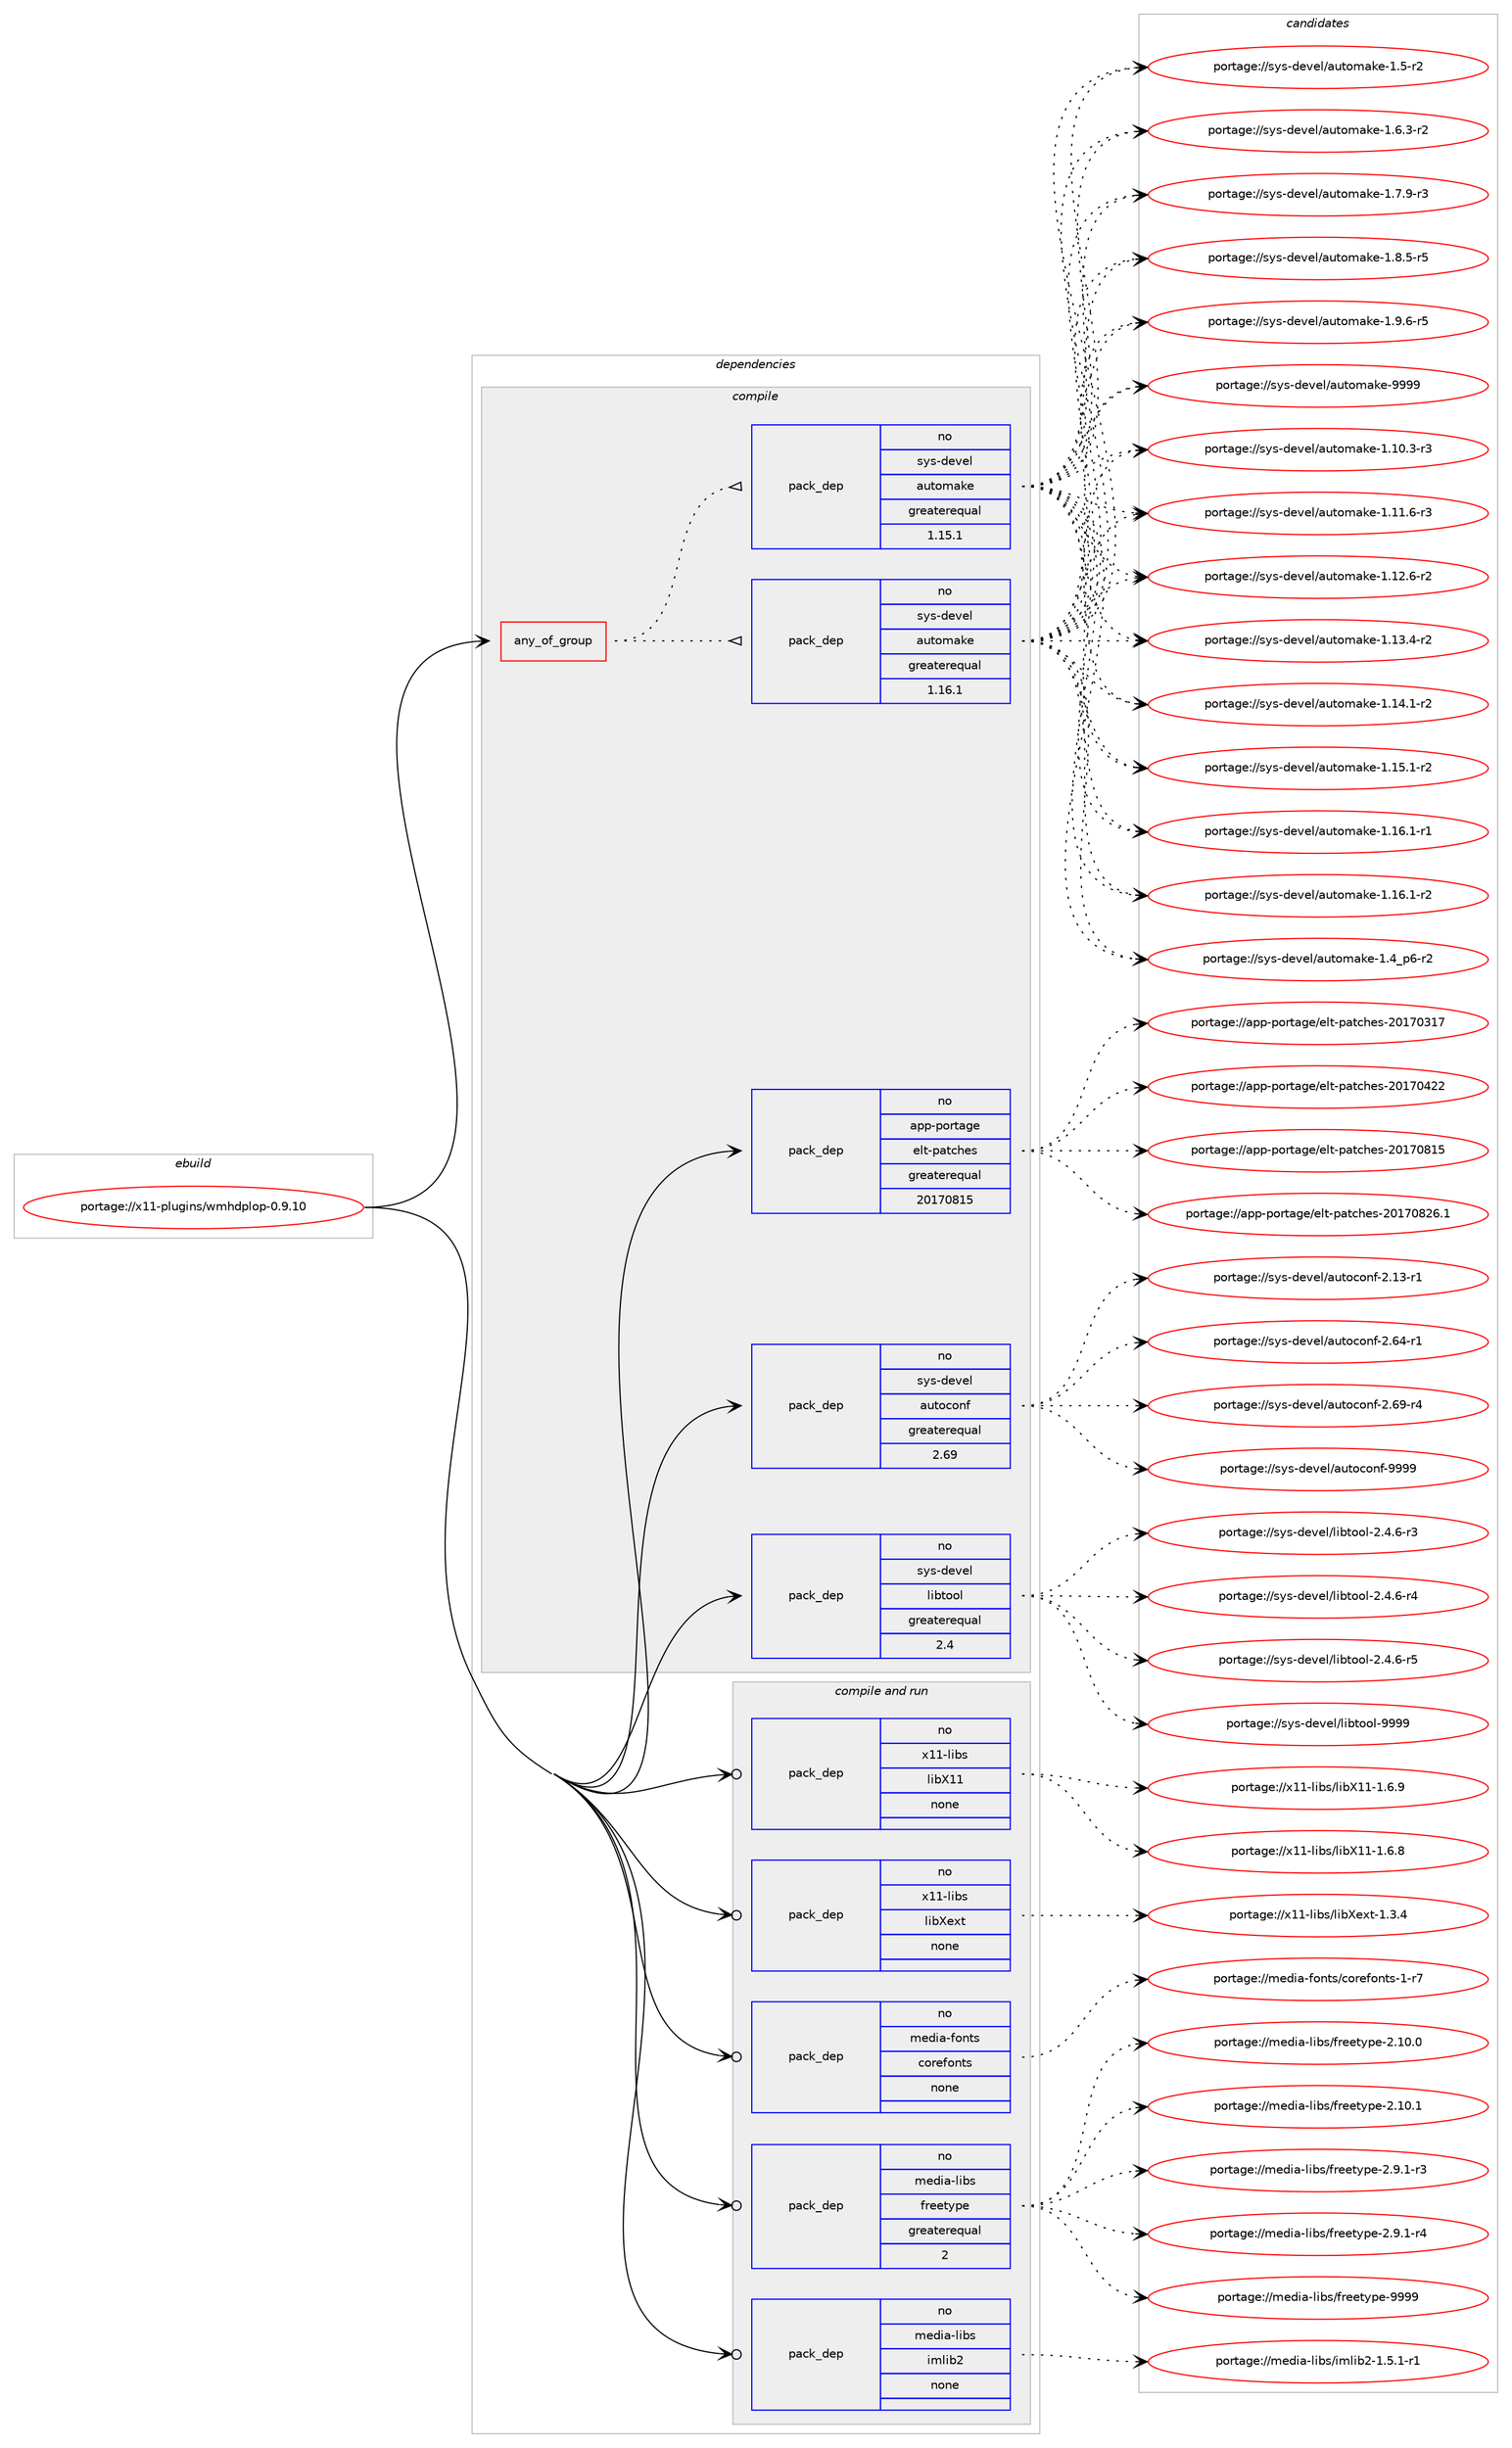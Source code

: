 digraph prolog {

# *************
# Graph options
# *************

newrank=true;
concentrate=true;
compound=true;
graph [rankdir=LR,fontname=Helvetica,fontsize=10,ranksep=1.5];#, ranksep=2.5, nodesep=0.2];
edge  [arrowhead=vee];
node  [fontname=Helvetica,fontsize=10];

# **********
# The ebuild
# **********

subgraph cluster_leftcol {
color=gray;
rank=same;
label=<<i>ebuild</i>>;
id [label="portage://x11-plugins/wmhdplop-0.9.10", color=red, width=4, href="../x11-plugins/wmhdplop-0.9.10.svg"];
}

# ****************
# The dependencies
# ****************

subgraph cluster_midcol {
color=gray;
label=<<i>dependencies</i>>;
subgraph cluster_compile {
fillcolor="#eeeeee";
style=filled;
label=<<i>compile</i>>;
subgraph any7956 {
dependency456894 [label=<<TABLE BORDER="0" CELLBORDER="1" CELLSPACING="0" CELLPADDING="4"><TR><TD CELLPADDING="10">any_of_group</TD></TR></TABLE>>, shape=none, color=red];subgraph pack339776 {
dependency456895 [label=<<TABLE BORDER="0" CELLBORDER="1" CELLSPACING="0" CELLPADDING="4" WIDTH="220"><TR><TD ROWSPAN="6" CELLPADDING="30">pack_dep</TD></TR><TR><TD WIDTH="110">no</TD></TR><TR><TD>sys-devel</TD></TR><TR><TD>automake</TD></TR><TR><TD>greaterequal</TD></TR><TR><TD>1.16.1</TD></TR></TABLE>>, shape=none, color=blue];
}
dependency456894:e -> dependency456895:w [weight=20,style="dotted",arrowhead="oinv"];
subgraph pack339777 {
dependency456896 [label=<<TABLE BORDER="0" CELLBORDER="1" CELLSPACING="0" CELLPADDING="4" WIDTH="220"><TR><TD ROWSPAN="6" CELLPADDING="30">pack_dep</TD></TR><TR><TD WIDTH="110">no</TD></TR><TR><TD>sys-devel</TD></TR><TR><TD>automake</TD></TR><TR><TD>greaterequal</TD></TR><TR><TD>1.15.1</TD></TR></TABLE>>, shape=none, color=blue];
}
dependency456894:e -> dependency456896:w [weight=20,style="dotted",arrowhead="oinv"];
}
id:e -> dependency456894:w [weight=20,style="solid",arrowhead="vee"];
subgraph pack339778 {
dependency456897 [label=<<TABLE BORDER="0" CELLBORDER="1" CELLSPACING="0" CELLPADDING="4" WIDTH="220"><TR><TD ROWSPAN="6" CELLPADDING="30">pack_dep</TD></TR><TR><TD WIDTH="110">no</TD></TR><TR><TD>app-portage</TD></TR><TR><TD>elt-patches</TD></TR><TR><TD>greaterequal</TD></TR><TR><TD>20170815</TD></TR></TABLE>>, shape=none, color=blue];
}
id:e -> dependency456897:w [weight=20,style="solid",arrowhead="vee"];
subgraph pack339779 {
dependency456898 [label=<<TABLE BORDER="0" CELLBORDER="1" CELLSPACING="0" CELLPADDING="4" WIDTH="220"><TR><TD ROWSPAN="6" CELLPADDING="30">pack_dep</TD></TR><TR><TD WIDTH="110">no</TD></TR><TR><TD>sys-devel</TD></TR><TR><TD>autoconf</TD></TR><TR><TD>greaterequal</TD></TR><TR><TD>2.69</TD></TR></TABLE>>, shape=none, color=blue];
}
id:e -> dependency456898:w [weight=20,style="solid",arrowhead="vee"];
subgraph pack339780 {
dependency456899 [label=<<TABLE BORDER="0" CELLBORDER="1" CELLSPACING="0" CELLPADDING="4" WIDTH="220"><TR><TD ROWSPAN="6" CELLPADDING="30">pack_dep</TD></TR><TR><TD WIDTH="110">no</TD></TR><TR><TD>sys-devel</TD></TR><TR><TD>libtool</TD></TR><TR><TD>greaterequal</TD></TR><TR><TD>2.4</TD></TR></TABLE>>, shape=none, color=blue];
}
id:e -> dependency456899:w [weight=20,style="solid",arrowhead="vee"];
}
subgraph cluster_compileandrun {
fillcolor="#eeeeee";
style=filled;
label=<<i>compile and run</i>>;
subgraph pack339781 {
dependency456900 [label=<<TABLE BORDER="0" CELLBORDER="1" CELLSPACING="0" CELLPADDING="4" WIDTH="220"><TR><TD ROWSPAN="6" CELLPADDING="30">pack_dep</TD></TR><TR><TD WIDTH="110">no</TD></TR><TR><TD>media-fonts</TD></TR><TR><TD>corefonts</TD></TR><TR><TD>none</TD></TR><TR><TD></TD></TR></TABLE>>, shape=none, color=blue];
}
id:e -> dependency456900:w [weight=20,style="solid",arrowhead="odotvee"];
subgraph pack339782 {
dependency456901 [label=<<TABLE BORDER="0" CELLBORDER="1" CELLSPACING="0" CELLPADDING="4" WIDTH="220"><TR><TD ROWSPAN="6" CELLPADDING="30">pack_dep</TD></TR><TR><TD WIDTH="110">no</TD></TR><TR><TD>media-libs</TD></TR><TR><TD>freetype</TD></TR><TR><TD>greaterequal</TD></TR><TR><TD>2</TD></TR></TABLE>>, shape=none, color=blue];
}
id:e -> dependency456901:w [weight=20,style="solid",arrowhead="odotvee"];
subgraph pack339783 {
dependency456902 [label=<<TABLE BORDER="0" CELLBORDER="1" CELLSPACING="0" CELLPADDING="4" WIDTH="220"><TR><TD ROWSPAN="6" CELLPADDING="30">pack_dep</TD></TR><TR><TD WIDTH="110">no</TD></TR><TR><TD>media-libs</TD></TR><TR><TD>imlib2</TD></TR><TR><TD>none</TD></TR><TR><TD></TD></TR></TABLE>>, shape=none, color=blue];
}
id:e -> dependency456902:w [weight=20,style="solid",arrowhead="odotvee"];
subgraph pack339784 {
dependency456903 [label=<<TABLE BORDER="0" CELLBORDER="1" CELLSPACING="0" CELLPADDING="4" WIDTH="220"><TR><TD ROWSPAN="6" CELLPADDING="30">pack_dep</TD></TR><TR><TD WIDTH="110">no</TD></TR><TR><TD>x11-libs</TD></TR><TR><TD>libX11</TD></TR><TR><TD>none</TD></TR><TR><TD></TD></TR></TABLE>>, shape=none, color=blue];
}
id:e -> dependency456903:w [weight=20,style="solid",arrowhead="odotvee"];
subgraph pack339785 {
dependency456904 [label=<<TABLE BORDER="0" CELLBORDER="1" CELLSPACING="0" CELLPADDING="4" WIDTH="220"><TR><TD ROWSPAN="6" CELLPADDING="30">pack_dep</TD></TR><TR><TD WIDTH="110">no</TD></TR><TR><TD>x11-libs</TD></TR><TR><TD>libXext</TD></TR><TR><TD>none</TD></TR><TR><TD></TD></TR></TABLE>>, shape=none, color=blue];
}
id:e -> dependency456904:w [weight=20,style="solid",arrowhead="odotvee"];
}
subgraph cluster_run {
fillcolor="#eeeeee";
style=filled;
label=<<i>run</i>>;
}
}

# **************
# The candidates
# **************

subgraph cluster_choices {
rank=same;
color=gray;
label=<<i>candidates</i>>;

subgraph choice339776 {
color=black;
nodesep=1;
choiceportage11512111545100101118101108479711711611110997107101454946494846514511451 [label="portage://sys-devel/automake-1.10.3-r3", color=red, width=4,href="../sys-devel/automake-1.10.3-r3.svg"];
choiceportage11512111545100101118101108479711711611110997107101454946494946544511451 [label="portage://sys-devel/automake-1.11.6-r3", color=red, width=4,href="../sys-devel/automake-1.11.6-r3.svg"];
choiceportage11512111545100101118101108479711711611110997107101454946495046544511450 [label="portage://sys-devel/automake-1.12.6-r2", color=red, width=4,href="../sys-devel/automake-1.12.6-r2.svg"];
choiceportage11512111545100101118101108479711711611110997107101454946495146524511450 [label="portage://sys-devel/automake-1.13.4-r2", color=red, width=4,href="../sys-devel/automake-1.13.4-r2.svg"];
choiceportage11512111545100101118101108479711711611110997107101454946495246494511450 [label="portage://sys-devel/automake-1.14.1-r2", color=red, width=4,href="../sys-devel/automake-1.14.1-r2.svg"];
choiceportage11512111545100101118101108479711711611110997107101454946495346494511450 [label="portage://sys-devel/automake-1.15.1-r2", color=red, width=4,href="../sys-devel/automake-1.15.1-r2.svg"];
choiceportage11512111545100101118101108479711711611110997107101454946495446494511449 [label="portage://sys-devel/automake-1.16.1-r1", color=red, width=4,href="../sys-devel/automake-1.16.1-r1.svg"];
choiceportage11512111545100101118101108479711711611110997107101454946495446494511450 [label="portage://sys-devel/automake-1.16.1-r2", color=red, width=4,href="../sys-devel/automake-1.16.1-r2.svg"];
choiceportage115121115451001011181011084797117116111109971071014549465295112544511450 [label="portage://sys-devel/automake-1.4_p6-r2", color=red, width=4,href="../sys-devel/automake-1.4_p6-r2.svg"];
choiceportage11512111545100101118101108479711711611110997107101454946534511450 [label="portage://sys-devel/automake-1.5-r2", color=red, width=4,href="../sys-devel/automake-1.5-r2.svg"];
choiceportage115121115451001011181011084797117116111109971071014549465446514511450 [label="portage://sys-devel/automake-1.6.3-r2", color=red, width=4,href="../sys-devel/automake-1.6.3-r2.svg"];
choiceportage115121115451001011181011084797117116111109971071014549465546574511451 [label="portage://sys-devel/automake-1.7.9-r3", color=red, width=4,href="../sys-devel/automake-1.7.9-r3.svg"];
choiceportage115121115451001011181011084797117116111109971071014549465646534511453 [label="portage://sys-devel/automake-1.8.5-r5", color=red, width=4,href="../sys-devel/automake-1.8.5-r5.svg"];
choiceportage115121115451001011181011084797117116111109971071014549465746544511453 [label="portage://sys-devel/automake-1.9.6-r5", color=red, width=4,href="../sys-devel/automake-1.9.6-r5.svg"];
choiceportage115121115451001011181011084797117116111109971071014557575757 [label="portage://sys-devel/automake-9999", color=red, width=4,href="../sys-devel/automake-9999.svg"];
dependency456895:e -> choiceportage11512111545100101118101108479711711611110997107101454946494846514511451:w [style=dotted,weight="100"];
dependency456895:e -> choiceportage11512111545100101118101108479711711611110997107101454946494946544511451:w [style=dotted,weight="100"];
dependency456895:e -> choiceportage11512111545100101118101108479711711611110997107101454946495046544511450:w [style=dotted,weight="100"];
dependency456895:e -> choiceportage11512111545100101118101108479711711611110997107101454946495146524511450:w [style=dotted,weight="100"];
dependency456895:e -> choiceportage11512111545100101118101108479711711611110997107101454946495246494511450:w [style=dotted,weight="100"];
dependency456895:e -> choiceportage11512111545100101118101108479711711611110997107101454946495346494511450:w [style=dotted,weight="100"];
dependency456895:e -> choiceportage11512111545100101118101108479711711611110997107101454946495446494511449:w [style=dotted,weight="100"];
dependency456895:e -> choiceportage11512111545100101118101108479711711611110997107101454946495446494511450:w [style=dotted,weight="100"];
dependency456895:e -> choiceportage115121115451001011181011084797117116111109971071014549465295112544511450:w [style=dotted,weight="100"];
dependency456895:e -> choiceportage11512111545100101118101108479711711611110997107101454946534511450:w [style=dotted,weight="100"];
dependency456895:e -> choiceportage115121115451001011181011084797117116111109971071014549465446514511450:w [style=dotted,weight="100"];
dependency456895:e -> choiceportage115121115451001011181011084797117116111109971071014549465546574511451:w [style=dotted,weight="100"];
dependency456895:e -> choiceportage115121115451001011181011084797117116111109971071014549465646534511453:w [style=dotted,weight="100"];
dependency456895:e -> choiceportage115121115451001011181011084797117116111109971071014549465746544511453:w [style=dotted,weight="100"];
dependency456895:e -> choiceportage115121115451001011181011084797117116111109971071014557575757:w [style=dotted,weight="100"];
}
subgraph choice339777 {
color=black;
nodesep=1;
choiceportage11512111545100101118101108479711711611110997107101454946494846514511451 [label="portage://sys-devel/automake-1.10.3-r3", color=red, width=4,href="../sys-devel/automake-1.10.3-r3.svg"];
choiceportage11512111545100101118101108479711711611110997107101454946494946544511451 [label="portage://sys-devel/automake-1.11.6-r3", color=red, width=4,href="../sys-devel/automake-1.11.6-r3.svg"];
choiceportage11512111545100101118101108479711711611110997107101454946495046544511450 [label="portage://sys-devel/automake-1.12.6-r2", color=red, width=4,href="../sys-devel/automake-1.12.6-r2.svg"];
choiceportage11512111545100101118101108479711711611110997107101454946495146524511450 [label="portage://sys-devel/automake-1.13.4-r2", color=red, width=4,href="../sys-devel/automake-1.13.4-r2.svg"];
choiceportage11512111545100101118101108479711711611110997107101454946495246494511450 [label="portage://sys-devel/automake-1.14.1-r2", color=red, width=4,href="../sys-devel/automake-1.14.1-r2.svg"];
choiceportage11512111545100101118101108479711711611110997107101454946495346494511450 [label="portage://sys-devel/automake-1.15.1-r2", color=red, width=4,href="../sys-devel/automake-1.15.1-r2.svg"];
choiceportage11512111545100101118101108479711711611110997107101454946495446494511449 [label="portage://sys-devel/automake-1.16.1-r1", color=red, width=4,href="../sys-devel/automake-1.16.1-r1.svg"];
choiceportage11512111545100101118101108479711711611110997107101454946495446494511450 [label="portage://sys-devel/automake-1.16.1-r2", color=red, width=4,href="../sys-devel/automake-1.16.1-r2.svg"];
choiceportage115121115451001011181011084797117116111109971071014549465295112544511450 [label="portage://sys-devel/automake-1.4_p6-r2", color=red, width=4,href="../sys-devel/automake-1.4_p6-r2.svg"];
choiceportage11512111545100101118101108479711711611110997107101454946534511450 [label="portage://sys-devel/automake-1.5-r2", color=red, width=4,href="../sys-devel/automake-1.5-r2.svg"];
choiceportage115121115451001011181011084797117116111109971071014549465446514511450 [label="portage://sys-devel/automake-1.6.3-r2", color=red, width=4,href="../sys-devel/automake-1.6.3-r2.svg"];
choiceportage115121115451001011181011084797117116111109971071014549465546574511451 [label="portage://sys-devel/automake-1.7.9-r3", color=red, width=4,href="../sys-devel/automake-1.7.9-r3.svg"];
choiceportage115121115451001011181011084797117116111109971071014549465646534511453 [label="portage://sys-devel/automake-1.8.5-r5", color=red, width=4,href="../sys-devel/automake-1.8.5-r5.svg"];
choiceportage115121115451001011181011084797117116111109971071014549465746544511453 [label="portage://sys-devel/automake-1.9.6-r5", color=red, width=4,href="../sys-devel/automake-1.9.6-r5.svg"];
choiceportage115121115451001011181011084797117116111109971071014557575757 [label="portage://sys-devel/automake-9999", color=red, width=4,href="../sys-devel/automake-9999.svg"];
dependency456896:e -> choiceportage11512111545100101118101108479711711611110997107101454946494846514511451:w [style=dotted,weight="100"];
dependency456896:e -> choiceportage11512111545100101118101108479711711611110997107101454946494946544511451:w [style=dotted,weight="100"];
dependency456896:e -> choiceportage11512111545100101118101108479711711611110997107101454946495046544511450:w [style=dotted,weight="100"];
dependency456896:e -> choiceportage11512111545100101118101108479711711611110997107101454946495146524511450:w [style=dotted,weight="100"];
dependency456896:e -> choiceportage11512111545100101118101108479711711611110997107101454946495246494511450:w [style=dotted,weight="100"];
dependency456896:e -> choiceportage11512111545100101118101108479711711611110997107101454946495346494511450:w [style=dotted,weight="100"];
dependency456896:e -> choiceportage11512111545100101118101108479711711611110997107101454946495446494511449:w [style=dotted,weight="100"];
dependency456896:e -> choiceportage11512111545100101118101108479711711611110997107101454946495446494511450:w [style=dotted,weight="100"];
dependency456896:e -> choiceportage115121115451001011181011084797117116111109971071014549465295112544511450:w [style=dotted,weight="100"];
dependency456896:e -> choiceportage11512111545100101118101108479711711611110997107101454946534511450:w [style=dotted,weight="100"];
dependency456896:e -> choiceportage115121115451001011181011084797117116111109971071014549465446514511450:w [style=dotted,weight="100"];
dependency456896:e -> choiceportage115121115451001011181011084797117116111109971071014549465546574511451:w [style=dotted,weight="100"];
dependency456896:e -> choiceportage115121115451001011181011084797117116111109971071014549465646534511453:w [style=dotted,weight="100"];
dependency456896:e -> choiceportage115121115451001011181011084797117116111109971071014549465746544511453:w [style=dotted,weight="100"];
dependency456896:e -> choiceportage115121115451001011181011084797117116111109971071014557575757:w [style=dotted,weight="100"];
}
subgraph choice339778 {
color=black;
nodesep=1;
choiceportage97112112451121111141169710310147101108116451129711699104101115455048495548514955 [label="portage://app-portage/elt-patches-20170317", color=red, width=4,href="../app-portage/elt-patches-20170317.svg"];
choiceportage97112112451121111141169710310147101108116451129711699104101115455048495548525050 [label="portage://app-portage/elt-patches-20170422", color=red, width=4,href="../app-portage/elt-patches-20170422.svg"];
choiceportage97112112451121111141169710310147101108116451129711699104101115455048495548564953 [label="portage://app-portage/elt-patches-20170815", color=red, width=4,href="../app-portage/elt-patches-20170815.svg"];
choiceportage971121124511211111411697103101471011081164511297116991041011154550484955485650544649 [label="portage://app-portage/elt-patches-20170826.1", color=red, width=4,href="../app-portage/elt-patches-20170826.1.svg"];
dependency456897:e -> choiceportage97112112451121111141169710310147101108116451129711699104101115455048495548514955:w [style=dotted,weight="100"];
dependency456897:e -> choiceportage97112112451121111141169710310147101108116451129711699104101115455048495548525050:w [style=dotted,weight="100"];
dependency456897:e -> choiceportage97112112451121111141169710310147101108116451129711699104101115455048495548564953:w [style=dotted,weight="100"];
dependency456897:e -> choiceportage971121124511211111411697103101471011081164511297116991041011154550484955485650544649:w [style=dotted,weight="100"];
}
subgraph choice339779 {
color=black;
nodesep=1;
choiceportage1151211154510010111810110847971171161119911111010245504649514511449 [label="portage://sys-devel/autoconf-2.13-r1", color=red, width=4,href="../sys-devel/autoconf-2.13-r1.svg"];
choiceportage1151211154510010111810110847971171161119911111010245504654524511449 [label="portage://sys-devel/autoconf-2.64-r1", color=red, width=4,href="../sys-devel/autoconf-2.64-r1.svg"];
choiceportage1151211154510010111810110847971171161119911111010245504654574511452 [label="portage://sys-devel/autoconf-2.69-r4", color=red, width=4,href="../sys-devel/autoconf-2.69-r4.svg"];
choiceportage115121115451001011181011084797117116111991111101024557575757 [label="portage://sys-devel/autoconf-9999", color=red, width=4,href="../sys-devel/autoconf-9999.svg"];
dependency456898:e -> choiceportage1151211154510010111810110847971171161119911111010245504649514511449:w [style=dotted,weight="100"];
dependency456898:e -> choiceportage1151211154510010111810110847971171161119911111010245504654524511449:w [style=dotted,weight="100"];
dependency456898:e -> choiceportage1151211154510010111810110847971171161119911111010245504654574511452:w [style=dotted,weight="100"];
dependency456898:e -> choiceportage115121115451001011181011084797117116111991111101024557575757:w [style=dotted,weight="100"];
}
subgraph choice339780 {
color=black;
nodesep=1;
choiceportage1151211154510010111810110847108105981161111111084550465246544511451 [label="portage://sys-devel/libtool-2.4.6-r3", color=red, width=4,href="../sys-devel/libtool-2.4.6-r3.svg"];
choiceportage1151211154510010111810110847108105981161111111084550465246544511452 [label="portage://sys-devel/libtool-2.4.6-r4", color=red, width=4,href="../sys-devel/libtool-2.4.6-r4.svg"];
choiceportage1151211154510010111810110847108105981161111111084550465246544511453 [label="portage://sys-devel/libtool-2.4.6-r5", color=red, width=4,href="../sys-devel/libtool-2.4.6-r5.svg"];
choiceportage1151211154510010111810110847108105981161111111084557575757 [label="portage://sys-devel/libtool-9999", color=red, width=4,href="../sys-devel/libtool-9999.svg"];
dependency456899:e -> choiceportage1151211154510010111810110847108105981161111111084550465246544511451:w [style=dotted,weight="100"];
dependency456899:e -> choiceportage1151211154510010111810110847108105981161111111084550465246544511452:w [style=dotted,weight="100"];
dependency456899:e -> choiceportage1151211154510010111810110847108105981161111111084550465246544511453:w [style=dotted,weight="100"];
dependency456899:e -> choiceportage1151211154510010111810110847108105981161111111084557575757:w [style=dotted,weight="100"];
}
subgraph choice339781 {
color=black;
nodesep=1;
choiceportage1091011001059745102111110116115479911111410110211111011611545494511455 [label="portage://media-fonts/corefonts-1-r7", color=red, width=4,href="../media-fonts/corefonts-1-r7.svg"];
dependency456900:e -> choiceportage1091011001059745102111110116115479911111410110211111011611545494511455:w [style=dotted,weight="100"];
}
subgraph choice339782 {
color=black;
nodesep=1;
choiceportage1091011001059745108105981154710211410110111612111210145504649484648 [label="portage://media-libs/freetype-2.10.0", color=red, width=4,href="../media-libs/freetype-2.10.0.svg"];
choiceportage1091011001059745108105981154710211410110111612111210145504649484649 [label="portage://media-libs/freetype-2.10.1", color=red, width=4,href="../media-libs/freetype-2.10.1.svg"];
choiceportage109101100105974510810598115471021141011011161211121014550465746494511451 [label="portage://media-libs/freetype-2.9.1-r3", color=red, width=4,href="../media-libs/freetype-2.9.1-r3.svg"];
choiceportage109101100105974510810598115471021141011011161211121014550465746494511452 [label="portage://media-libs/freetype-2.9.1-r4", color=red, width=4,href="../media-libs/freetype-2.9.1-r4.svg"];
choiceportage109101100105974510810598115471021141011011161211121014557575757 [label="portage://media-libs/freetype-9999", color=red, width=4,href="../media-libs/freetype-9999.svg"];
dependency456901:e -> choiceportage1091011001059745108105981154710211410110111612111210145504649484648:w [style=dotted,weight="100"];
dependency456901:e -> choiceportage1091011001059745108105981154710211410110111612111210145504649484649:w [style=dotted,weight="100"];
dependency456901:e -> choiceportage109101100105974510810598115471021141011011161211121014550465746494511451:w [style=dotted,weight="100"];
dependency456901:e -> choiceportage109101100105974510810598115471021141011011161211121014550465746494511452:w [style=dotted,weight="100"];
dependency456901:e -> choiceportage109101100105974510810598115471021141011011161211121014557575757:w [style=dotted,weight="100"];
}
subgraph choice339783 {
color=black;
nodesep=1;
choiceportage1091011001059745108105981154710510910810598504549465346494511449 [label="portage://media-libs/imlib2-1.5.1-r1", color=red, width=4,href="../media-libs/imlib2-1.5.1-r1.svg"];
dependency456902:e -> choiceportage1091011001059745108105981154710510910810598504549465346494511449:w [style=dotted,weight="100"];
}
subgraph choice339784 {
color=black;
nodesep=1;
choiceportage120494945108105981154710810598884949454946544656 [label="portage://x11-libs/libX11-1.6.8", color=red, width=4,href="../x11-libs/libX11-1.6.8.svg"];
choiceportage120494945108105981154710810598884949454946544657 [label="portage://x11-libs/libX11-1.6.9", color=red, width=4,href="../x11-libs/libX11-1.6.9.svg"];
dependency456903:e -> choiceportage120494945108105981154710810598884949454946544656:w [style=dotted,weight="100"];
dependency456903:e -> choiceportage120494945108105981154710810598884949454946544657:w [style=dotted,weight="100"];
}
subgraph choice339785 {
color=black;
nodesep=1;
choiceportage12049494510810598115471081059888101120116454946514652 [label="portage://x11-libs/libXext-1.3.4", color=red, width=4,href="../x11-libs/libXext-1.3.4.svg"];
dependency456904:e -> choiceportage12049494510810598115471081059888101120116454946514652:w [style=dotted,weight="100"];
}
}

}
